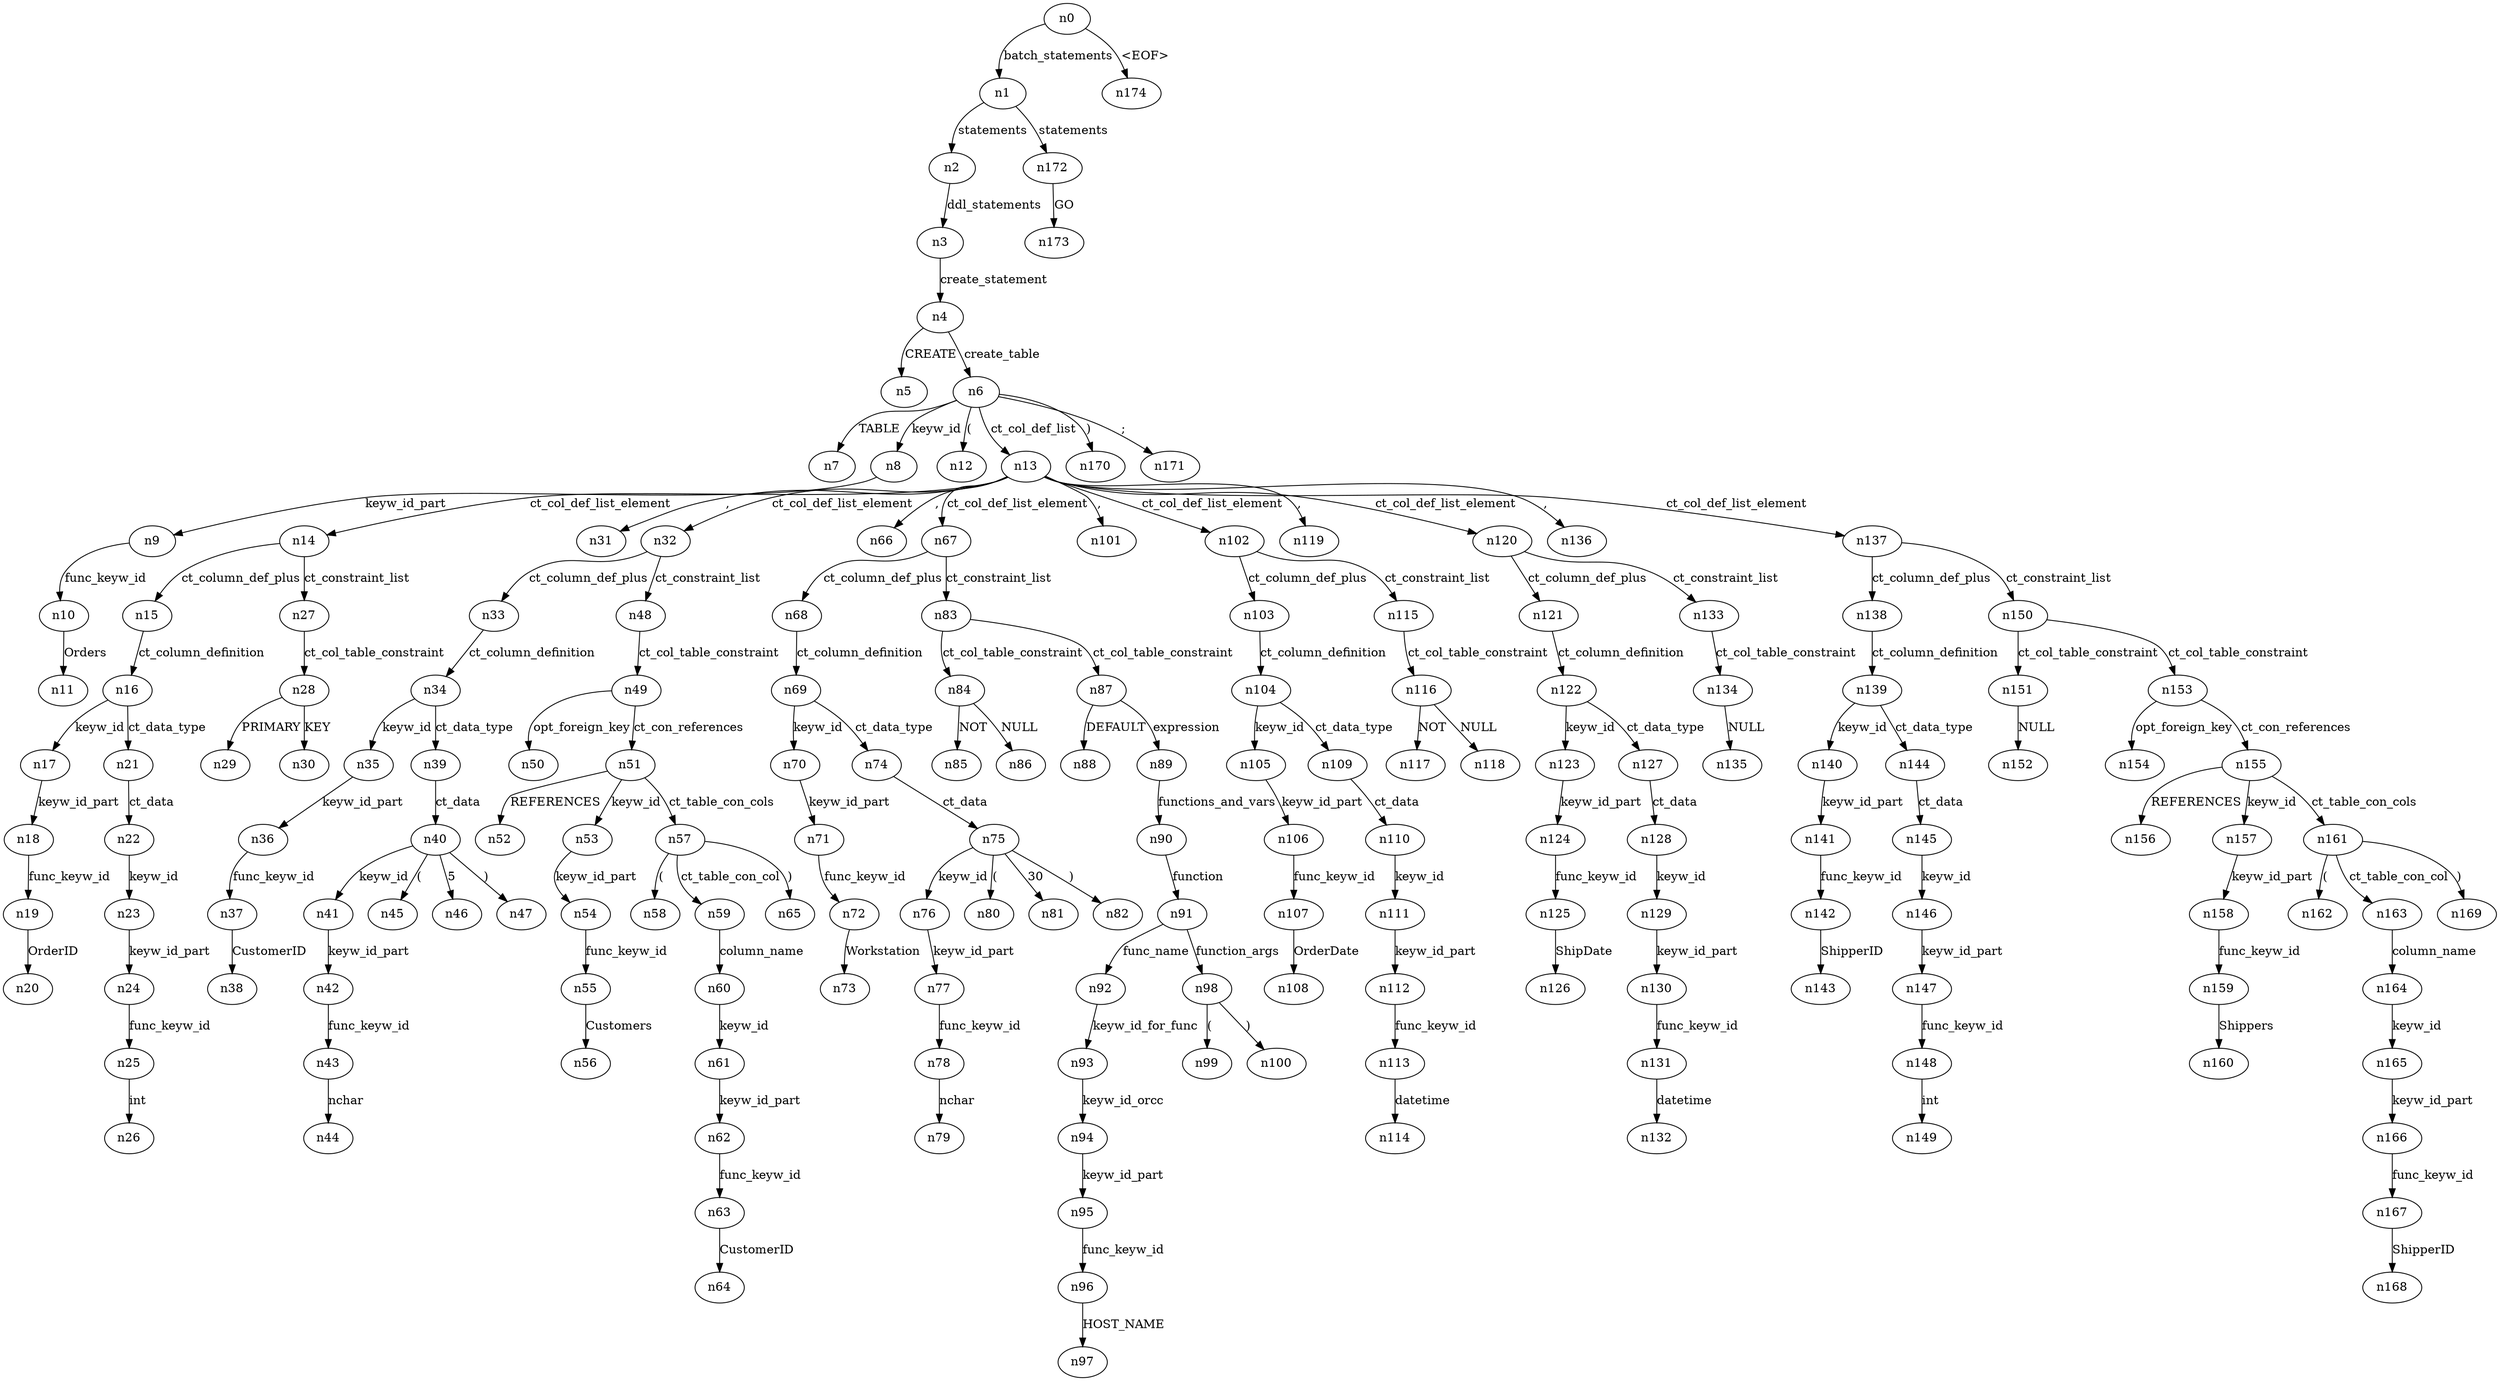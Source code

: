 digraph ParseTree {
  n0 -> n1 [label="batch_statements"];
  n1 -> n2 [label="statements"];
  n2 -> n3 [label="ddl_statements"];
  n3 -> n4 [label="create_statement"];
  n4 -> n5 [label="CREATE"];
  n4 -> n6 [label="create_table"];
  n6 -> n7 [label="TABLE"];
  n6 -> n8 [label="keyw_id"];
  n8 -> n9 [label="keyw_id_part"];
  n9 -> n10 [label="func_keyw_id"];
  n10 -> n11 [label="Orders"];
  n6 -> n12 [label="("];
  n6 -> n13 [label="ct_col_def_list"];
  n13 -> n14 [label="ct_col_def_list_element"];
  n14 -> n15 [label="ct_column_def_plus"];
  n15 -> n16 [label="ct_column_definition"];
  n16 -> n17 [label="keyw_id"];
  n17 -> n18 [label="keyw_id_part"];
  n18 -> n19 [label="func_keyw_id"];
  n19 -> n20 [label="OrderID"];
  n16 -> n21 [label="ct_data_type"];
  n21 -> n22 [label="ct_data"];
  n22 -> n23 [label="keyw_id"];
  n23 -> n24 [label="keyw_id_part"];
  n24 -> n25 [label="func_keyw_id"];
  n25 -> n26 [label="int"];
  n14 -> n27 [label="ct_constraint_list"];
  n27 -> n28 [label="ct_col_table_constraint"];
  n28 -> n29 [label="PRIMARY"];
  n28 -> n30 [label="KEY"];
  n13 -> n31 [label=","];
  n13 -> n32 [label="ct_col_def_list_element"];
  n32 -> n33 [label="ct_column_def_plus"];
  n33 -> n34 [label="ct_column_definition"];
  n34 -> n35 [label="keyw_id"];
  n35 -> n36 [label="keyw_id_part"];
  n36 -> n37 [label="func_keyw_id"];
  n37 -> n38 [label="CustomerID"];
  n34 -> n39 [label="ct_data_type"];
  n39 -> n40 [label="ct_data"];
  n40 -> n41 [label="keyw_id"];
  n41 -> n42 [label="keyw_id_part"];
  n42 -> n43 [label="func_keyw_id"];
  n43 -> n44 [label="nchar"];
  n40 -> n45 [label="("];
  n40 -> n46 [label="5"];
  n40 -> n47 [label=")"];
  n32 -> n48 [label="ct_constraint_list"];
  n48 -> n49 [label="ct_col_table_constraint"];
  n49 -> n50 [label="opt_foreign_key"];
  n49 -> n51 [label="ct_con_references"];
  n51 -> n52 [label="REFERENCES"];
  n51 -> n53 [label="keyw_id"];
  n53 -> n54 [label="keyw_id_part"];
  n54 -> n55 [label="func_keyw_id"];
  n55 -> n56 [label="Customers"];
  n51 -> n57 [label="ct_table_con_cols"];
  n57 -> n58 [label="("];
  n57 -> n59 [label="ct_table_con_col"];
  n59 -> n60 [label="column_name"];
  n60 -> n61 [label="keyw_id"];
  n61 -> n62 [label="keyw_id_part"];
  n62 -> n63 [label="func_keyw_id"];
  n63 -> n64 [label="CustomerID"];
  n57 -> n65 [label=")"];
  n13 -> n66 [label=","];
  n13 -> n67 [label="ct_col_def_list_element"];
  n67 -> n68 [label="ct_column_def_plus"];
  n68 -> n69 [label="ct_column_definition"];
  n69 -> n70 [label="keyw_id"];
  n70 -> n71 [label="keyw_id_part"];
  n71 -> n72 [label="func_keyw_id"];
  n72 -> n73 [label="Workstation"];
  n69 -> n74 [label="ct_data_type"];
  n74 -> n75 [label="ct_data"];
  n75 -> n76 [label="keyw_id"];
  n76 -> n77 [label="keyw_id_part"];
  n77 -> n78 [label="func_keyw_id"];
  n78 -> n79 [label="nchar"];
  n75 -> n80 [label="("];
  n75 -> n81 [label="30"];
  n75 -> n82 [label=")"];
  n67 -> n83 [label="ct_constraint_list"];
  n83 -> n84 [label="ct_col_table_constraint"];
  n84 -> n85 [label="NOT"];
  n84 -> n86 [label="NULL"];
  n83 -> n87 [label="ct_col_table_constraint"];
  n87 -> n88 [label="DEFAULT"];
  n87 -> n89 [label="expression"];
  n89 -> n90 [label="functions_and_vars"];
  n90 -> n91 [label="function"];
  n91 -> n92 [label="func_name"];
  n92 -> n93 [label="keyw_id_for_func"];
  n93 -> n94 [label="keyw_id_orcc"];
  n94 -> n95 [label="keyw_id_part"];
  n95 -> n96 [label="func_keyw_id"];
  n96 -> n97 [label="HOST_NAME"];
  n91 -> n98 [label="function_args"];
  n98 -> n99 [label="("];
  n98 -> n100 [label=")"];
  n13 -> n101 [label=","];
  n13 -> n102 [label="ct_col_def_list_element"];
  n102 -> n103 [label="ct_column_def_plus"];
  n103 -> n104 [label="ct_column_definition"];
  n104 -> n105 [label="keyw_id"];
  n105 -> n106 [label="keyw_id_part"];
  n106 -> n107 [label="func_keyw_id"];
  n107 -> n108 [label="OrderDate"];
  n104 -> n109 [label="ct_data_type"];
  n109 -> n110 [label="ct_data"];
  n110 -> n111 [label="keyw_id"];
  n111 -> n112 [label="keyw_id_part"];
  n112 -> n113 [label="func_keyw_id"];
  n113 -> n114 [label="datetime"];
  n102 -> n115 [label="ct_constraint_list"];
  n115 -> n116 [label="ct_col_table_constraint"];
  n116 -> n117 [label="NOT"];
  n116 -> n118 [label="NULL"];
  n13 -> n119 [label=","];
  n13 -> n120 [label="ct_col_def_list_element"];
  n120 -> n121 [label="ct_column_def_plus"];
  n121 -> n122 [label="ct_column_definition"];
  n122 -> n123 [label="keyw_id"];
  n123 -> n124 [label="keyw_id_part"];
  n124 -> n125 [label="func_keyw_id"];
  n125 -> n126 [label="ShipDate"];
  n122 -> n127 [label="ct_data_type"];
  n127 -> n128 [label="ct_data"];
  n128 -> n129 [label="keyw_id"];
  n129 -> n130 [label="keyw_id_part"];
  n130 -> n131 [label="func_keyw_id"];
  n131 -> n132 [label="datetime"];
  n120 -> n133 [label="ct_constraint_list"];
  n133 -> n134 [label="ct_col_table_constraint"];
  n134 -> n135 [label="NULL"];
  n13 -> n136 [label=","];
  n13 -> n137 [label="ct_col_def_list_element"];
  n137 -> n138 [label="ct_column_def_plus"];
  n138 -> n139 [label="ct_column_definition"];
  n139 -> n140 [label="keyw_id"];
  n140 -> n141 [label="keyw_id_part"];
  n141 -> n142 [label="func_keyw_id"];
  n142 -> n143 [label="ShipperID"];
  n139 -> n144 [label="ct_data_type"];
  n144 -> n145 [label="ct_data"];
  n145 -> n146 [label="keyw_id"];
  n146 -> n147 [label="keyw_id_part"];
  n147 -> n148 [label="func_keyw_id"];
  n148 -> n149 [label="int"];
  n137 -> n150 [label="ct_constraint_list"];
  n150 -> n151 [label="ct_col_table_constraint"];
  n151 -> n152 [label="NULL"];
  n150 -> n153 [label="ct_col_table_constraint"];
  n153 -> n154 [label="opt_foreign_key"];
  n153 -> n155 [label="ct_con_references"];
  n155 -> n156 [label="REFERENCES"];
  n155 -> n157 [label="keyw_id"];
  n157 -> n158 [label="keyw_id_part"];
  n158 -> n159 [label="func_keyw_id"];
  n159 -> n160 [label="Shippers"];
  n155 -> n161 [label="ct_table_con_cols"];
  n161 -> n162 [label="("];
  n161 -> n163 [label="ct_table_con_col"];
  n163 -> n164 [label="column_name"];
  n164 -> n165 [label="keyw_id"];
  n165 -> n166 [label="keyw_id_part"];
  n166 -> n167 [label="func_keyw_id"];
  n167 -> n168 [label="ShipperID"];
  n161 -> n169 [label=")"];
  n6 -> n170 [label=")"];
  n6 -> n171 [label=";"];
  n1 -> n172 [label="statements"];
  n172 -> n173 [label="GO"];
  n0 -> n174 [label="<EOF>"];
}